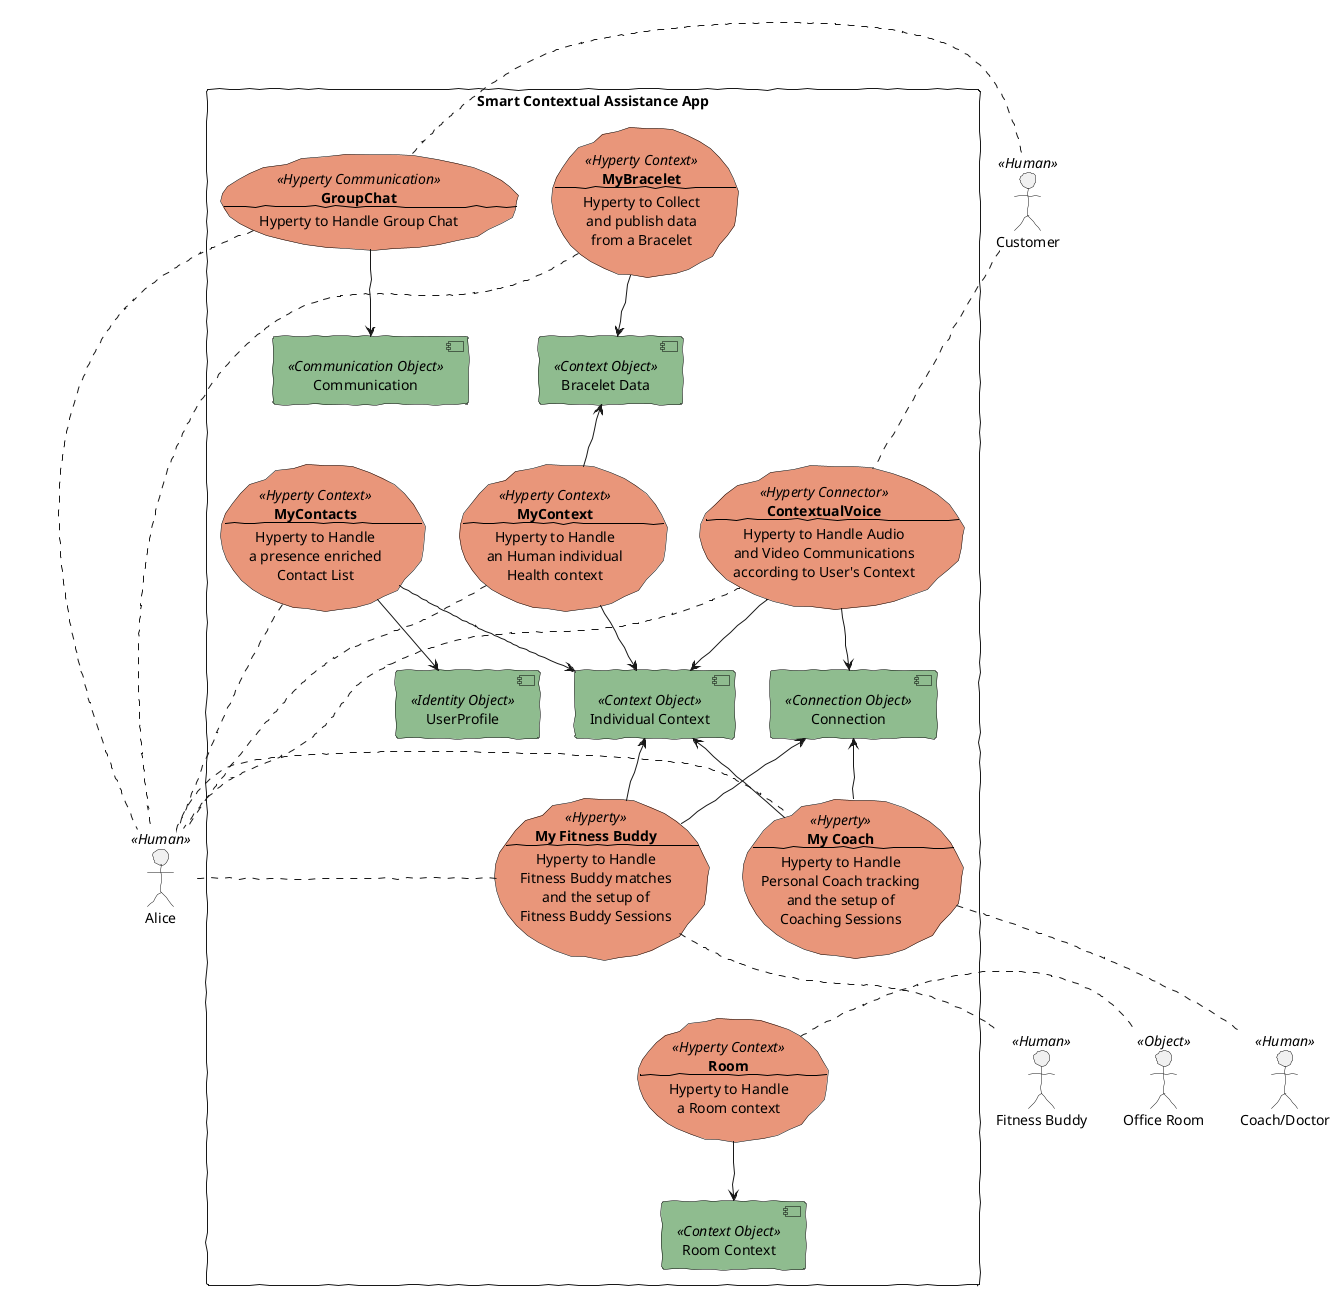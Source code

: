 @startuml
skinparam handwritten true

skinparam usecase {
	BackgroundColor DarkSalmon
	BorderColor Black

	BackgroundColor<< Context >> DarkRed
	BorderColor<< Context >> DarkRed

	ActorBackgroundColor<< Human >> Green
  ActorBackgroundColor<< Object >> Silver
}

skinparam component {
	BackgroundColor DarkSeaGreen
	BorderColor Black
}

actor Alice << Human >>
actor Customer <<Human>>
actor Office <<Object>> as "Office Room"

rectangle "Smart Contextual Assistance App" {

usecase myBraH <<Hyperty Context>> as "**MyBracelet**
--
Hyperty to Collect
and publish data
from a Bracelet"

component "Bracelet Data" <<Context Object>> as myBraObj

myBraH -down-> myBraObj

usecase myCtxtH <<Hyperty Context>> as "**MyContext**
--
Hyperty to Handle
an Human individual
Health context"

component "Individual Context" <<Context Object>> as myCtxtObj

myCtxtH -up-> myBraObj

myCtxtH -down-> myCtxtObj

  usecase contactsH <<Hyperty Context>> as "**MyContacts**
  --
  Hyperty to Handle
  a presence enriched
  Contact List"

	component UserProfile <<Identity Object>> as idObj

	contactsH -down-> idObj

	contactsH -down-> myCtxtObj

	usecase voiceH <<Hyperty Connector>> as "**ContextualVoice**
  --
  Hyperty to Handle Audio
  and Video Communications
	according to User's Context"

	component Connection <<Connection Object>> as comObj

	voiceH -down-> comObj

	voiceH -down-> myCtxtObj

	usecase chatH <<Hyperty Communication>> as "**GroupChat**
  --
  Hyperty to Handle Group Chat"

	component Communication <<Communication Object>> as commObj

	chatH -down-> commObj

	usecase myWorkoutBuddyH <<Hyperty>> as "**My Fitness Buddy**
  --
  Hyperty to Handle
  Fitness Buddy matches
	and the setup of
	Fitness Buddy Sessions"

	myWorkoutBuddyH -up-> myCtxtObj

	myWorkoutBuddyH -up-> comObj

	usecase myCoachH <<Hyperty>> as "**My Coach**
  --
  Hyperty to Handle
  Personal Coach tracking
	and the setup of
	Coaching Sessions"

	myCoachH -up-> myCtxtObj

	myCoachH -up-> comObj

	usecase roomH <<Hyperty Context>> as "**Room**
  --
  Hyperty to Handle
  a Room context"

	component "Room Context" <<Context Object>> as roomCtxtObj

	roomH -down-> roomCtxtObj

	roomH -[hidden]up- myWorkoutBuddyH

}

actor Buddy <<Human>> as "Fitness Buddy"
actor Coach <<Human>> as "Coach/Doctor"

Alice .left- voiceH
Customer .right- voiceH
Customer .right- chatH
Alice .left- chatH
Alice .left- contactsH
Alice .left- myCtxtH
Alice .left- myBraH
Alice .left- myWorkoutBuddyH
myWorkoutBuddyH .. Buddy
Alice . myCoachH
myCoachH .. Coach
Office .left- roomH

@enduml
